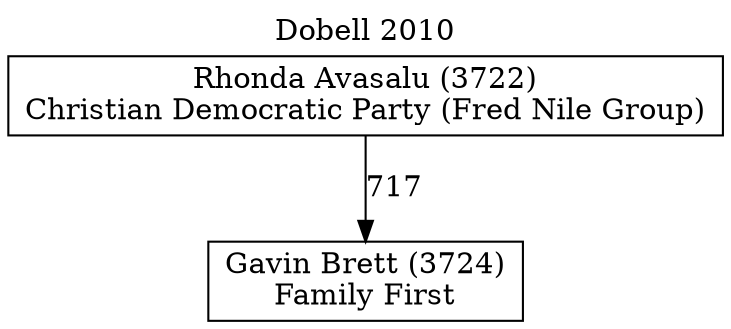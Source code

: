// House preference flow
digraph "Gavin Brett (3724)_Dobell_2010" {
	graph [label="Dobell 2010" labelloc=t mclimit=10]
	node [shape=box]
	"Gavin Brett (3724)" [label="Gavin Brett (3724)
Family First"]
	"Rhonda Avasalu (3722)" [label="Rhonda Avasalu (3722)
Christian Democratic Party (Fred Nile Group)"]
	"Rhonda Avasalu (3722)" -> "Gavin Brett (3724)" [label=717]
}
